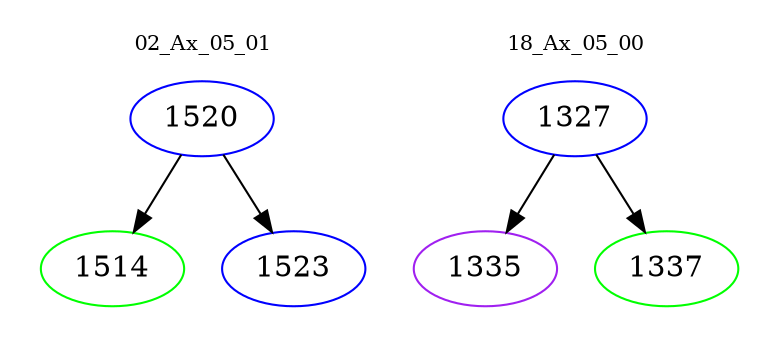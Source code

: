 digraph{
subgraph cluster_0 {
color = white
label = "02_Ax_05_01";
fontsize=10;
T0_1520 [label="1520", color="blue"]
T0_1520 -> T0_1514 [color="black"]
T0_1514 [label="1514", color="green"]
T0_1520 -> T0_1523 [color="black"]
T0_1523 [label="1523", color="blue"]
}
subgraph cluster_1 {
color = white
label = "18_Ax_05_00";
fontsize=10;
T1_1327 [label="1327", color="blue"]
T1_1327 -> T1_1335 [color="black"]
T1_1335 [label="1335", color="purple"]
T1_1327 -> T1_1337 [color="black"]
T1_1337 [label="1337", color="green"]
}
}
